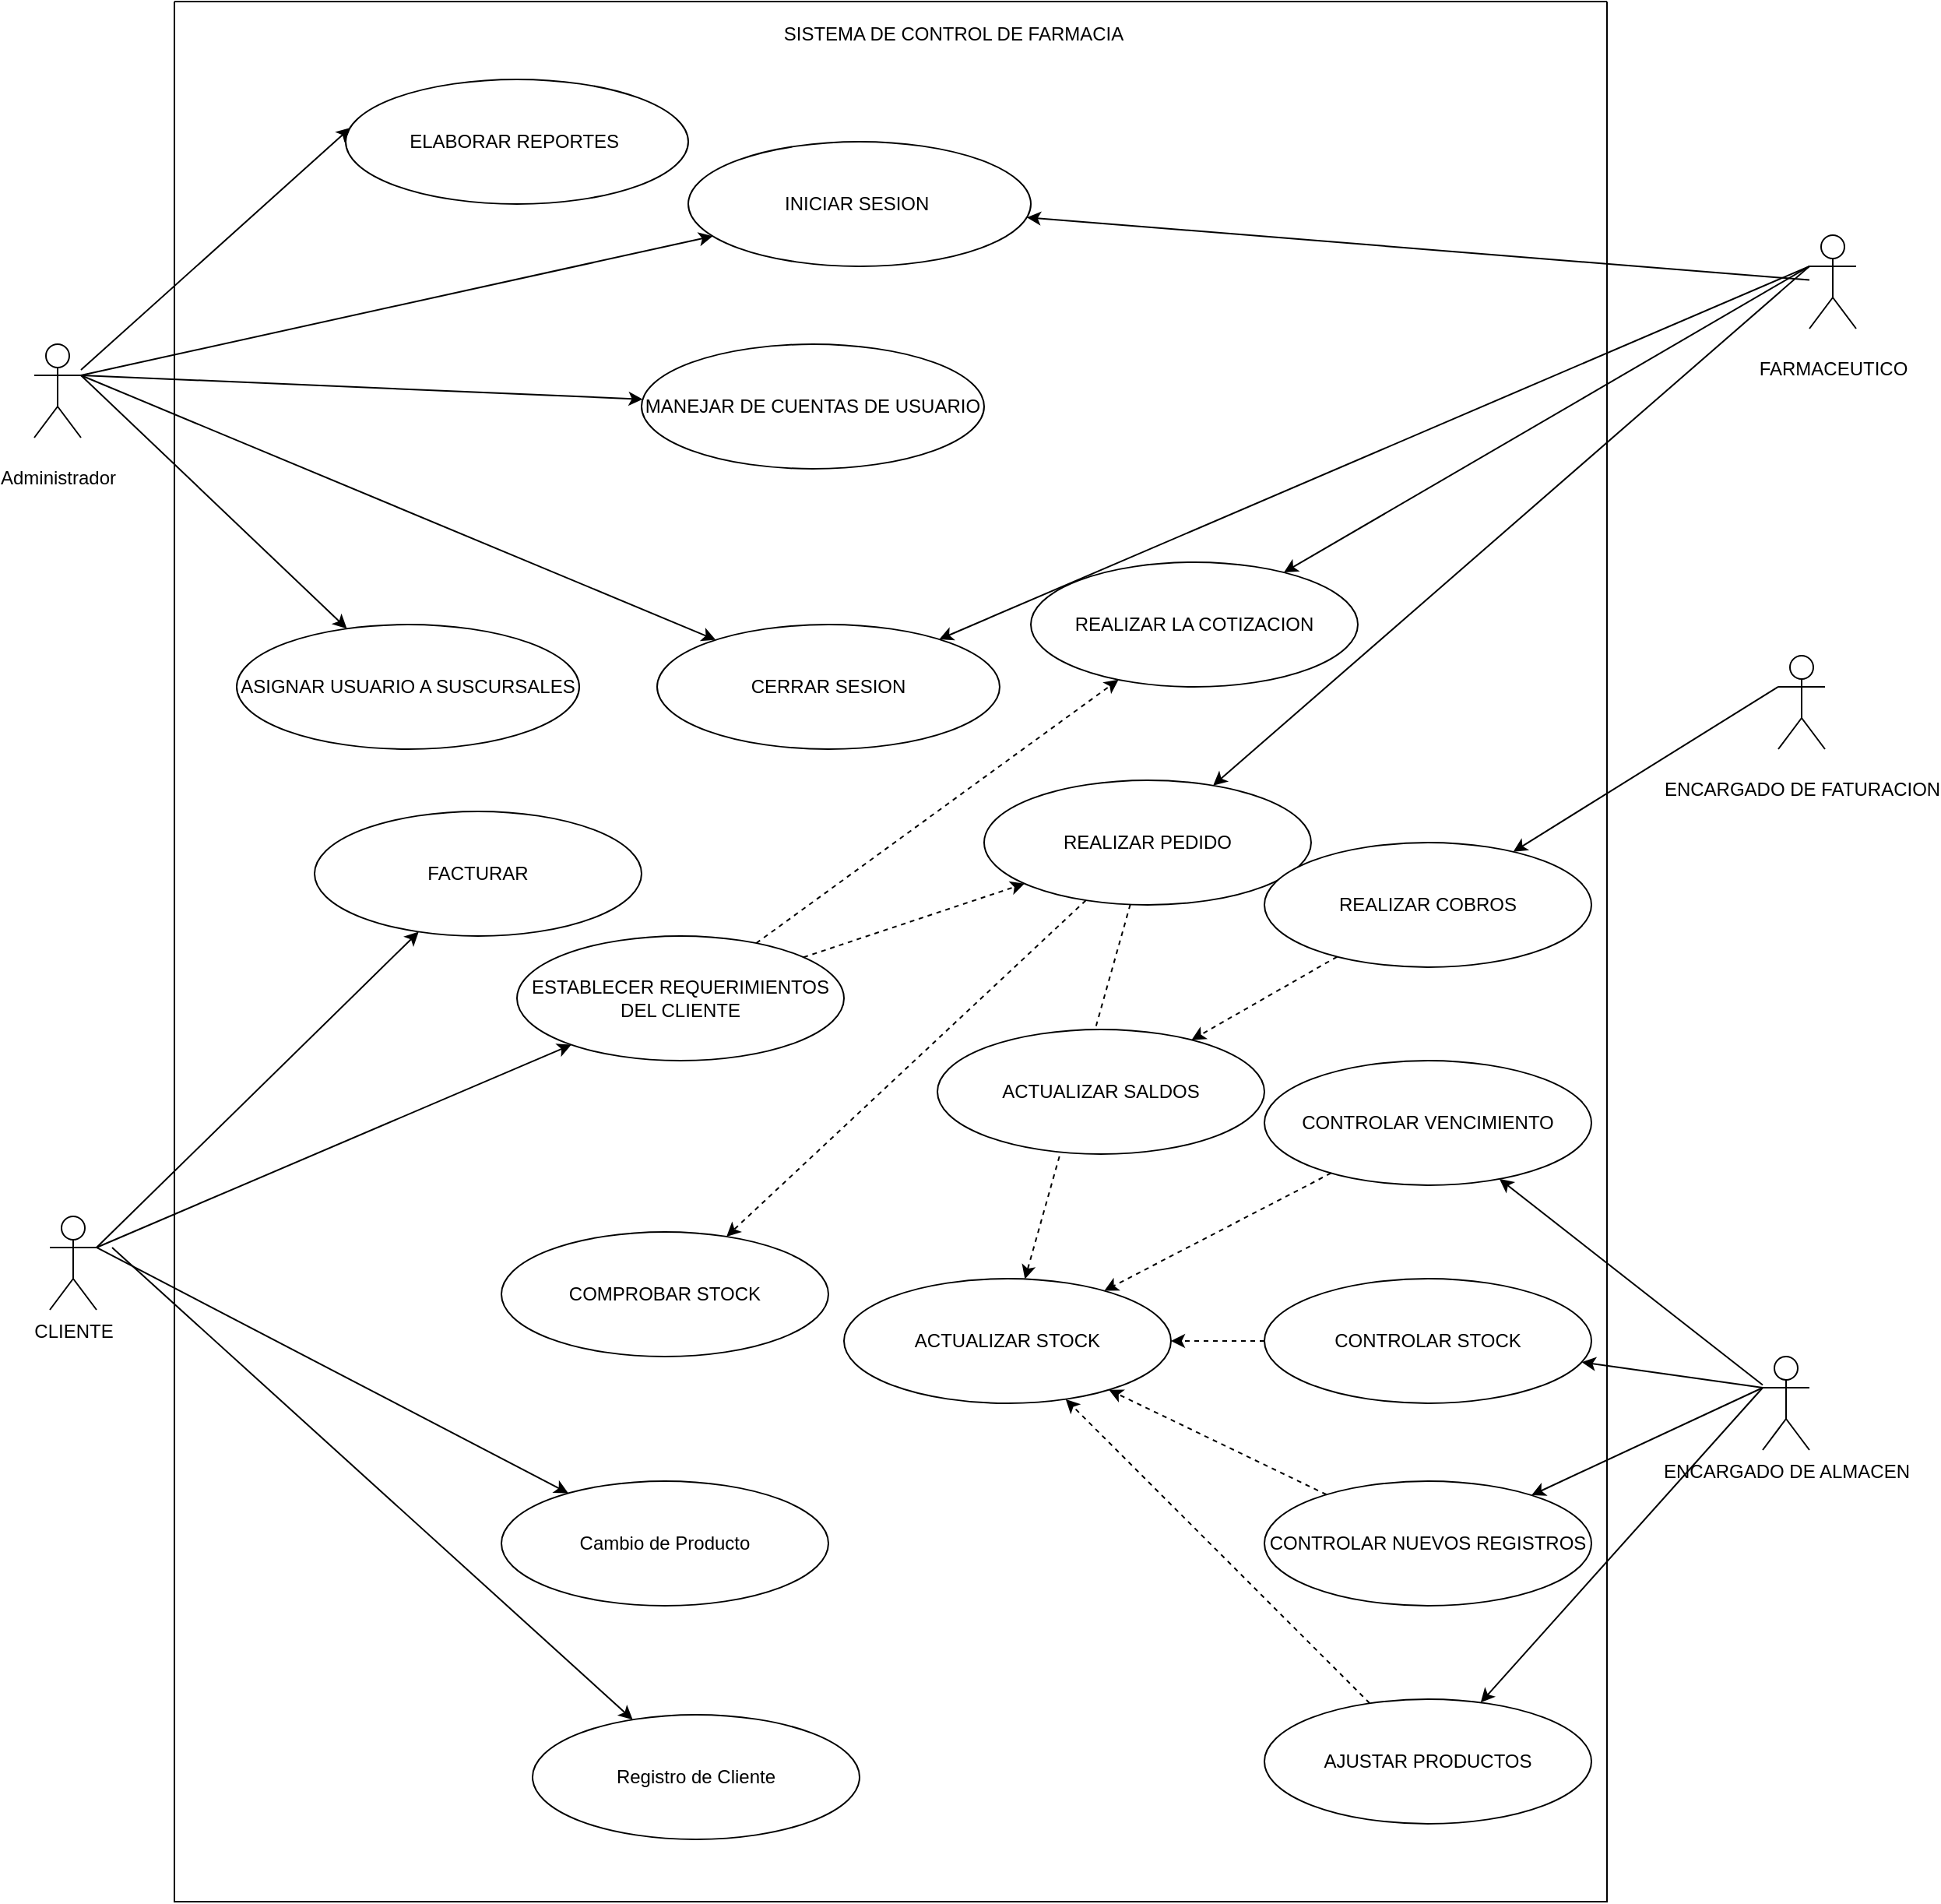 <mxfile version="21.1.2" type="github">
  <diagram name="Página-1" id="VD70XnZUa6zAhsFyzGvc">
    <mxGraphModel dx="1590" dy="2196" grid="1" gridSize="10" guides="1" tooltips="1" connect="1" arrows="1" fold="1" page="1" pageScale="1" pageWidth="827" pageHeight="1169" math="0" shadow="0">
      <root>
        <mxCell id="0" />
        <mxCell id="1" parent="0" />
        <mxCell id="SYK_G3J2wgFO4UNwGKoD-1" value="CLIENTE" style="shape=umlActor;verticalLabelPosition=bottom;verticalAlign=top;html=1;outlineConnect=0;" vertex="1" parent="1">
          <mxGeometry x="230" y="160" width="30" height="60" as="geometry" />
        </mxCell>
        <mxCell id="SYK_G3J2wgFO4UNwGKoD-2" value="FACTURAR" style="ellipse;whiteSpace=wrap;html=1;" vertex="1" parent="1">
          <mxGeometry x="400" y="-100" width="210" height="80" as="geometry" />
        </mxCell>
        <mxCell id="SYK_G3J2wgFO4UNwGKoD-3" value="&lt;p class=&quot;MsoNormal&quot;&gt;Administrador&lt;/p&gt;" style="shape=umlActor;verticalLabelPosition=bottom;verticalAlign=top;html=1;outlineConnect=0;" vertex="1" parent="1">
          <mxGeometry x="220" y="-400" width="30" height="60" as="geometry" />
        </mxCell>
        <mxCell id="SYK_G3J2wgFO4UNwGKoD-4" value="ENCARGADO DE ALMACEN" style="shape=umlActor;verticalLabelPosition=bottom;verticalAlign=top;html=1;outlineConnect=0;" vertex="1" parent="1">
          <mxGeometry x="1330" y="250" width="30" height="60" as="geometry" />
        </mxCell>
        <mxCell id="SYK_G3J2wgFO4UNwGKoD-10" value="ESTABLECER REQUERIMIENTOS DEL CLIENTE" style="ellipse;whiteSpace=wrap;html=1;" vertex="1" parent="1">
          <mxGeometry x="530" y="-20" width="210" height="80" as="geometry" />
        </mxCell>
        <mxCell id="SYK_G3J2wgFO4UNwGKoD-11" value="Cambio de Producto" style="ellipse;whiteSpace=wrap;html=1;" vertex="1" parent="1">
          <mxGeometry x="520" y="330" width="210" height="80" as="geometry" />
        </mxCell>
        <mxCell id="SYK_G3J2wgFO4UNwGKoD-15" value="" style="endArrow=classic;html=1;rounded=0;exitX=1;exitY=0.333;exitDx=0;exitDy=0;exitPerimeter=0;" edge="1" parent="1" source="SYK_G3J2wgFO4UNwGKoD-1" target="SYK_G3J2wgFO4UNwGKoD-2">
          <mxGeometry width="50" height="50" relative="1" as="geometry">
            <mxPoint x="130" y="130" as="sourcePoint" />
            <mxPoint x="180" y="80" as="targetPoint" />
          </mxGeometry>
        </mxCell>
        <mxCell id="SYK_G3J2wgFO4UNwGKoD-16" value="" style="endArrow=classic;html=1;rounded=0;exitX=1;exitY=0.333;exitDx=0;exitDy=0;exitPerimeter=0;" edge="1" parent="1" source="SYK_G3J2wgFO4UNwGKoD-1" target="SYK_G3J2wgFO4UNwGKoD-10">
          <mxGeometry width="50" height="50" relative="1" as="geometry">
            <mxPoint x="100" y="190" as="sourcePoint" />
            <mxPoint x="338" y="81" as="targetPoint" />
          </mxGeometry>
        </mxCell>
        <mxCell id="SYK_G3J2wgFO4UNwGKoD-17" value="" style="endArrow=classic;html=1;rounded=0;exitX=1;exitY=0.333;exitDx=0;exitDy=0;exitPerimeter=0;" edge="1" parent="1" source="SYK_G3J2wgFO4UNwGKoD-1" target="SYK_G3J2wgFO4UNwGKoD-11">
          <mxGeometry width="50" height="50" relative="1" as="geometry">
            <mxPoint x="110" y="200" as="sourcePoint" />
            <mxPoint x="348" y="91" as="targetPoint" />
          </mxGeometry>
        </mxCell>
        <mxCell id="SYK_G3J2wgFO4UNwGKoD-29" value="Registro de Cliente" style="ellipse;whiteSpace=wrap;html=1;" vertex="1" parent="1">
          <mxGeometry x="540" y="480" width="210" height="80" as="geometry" />
        </mxCell>
        <mxCell id="SYK_G3J2wgFO4UNwGKoD-30" value="" style="endArrow=classic;html=1;rounded=0;" edge="1" parent="1" target="SYK_G3J2wgFO4UNwGKoD-29">
          <mxGeometry width="50" height="50" relative="1" as="geometry">
            <mxPoint x="270" y="180" as="sourcePoint" />
            <mxPoint x="190" y="270" as="targetPoint" />
          </mxGeometry>
        </mxCell>
        <mxCell id="SYK_G3J2wgFO4UNwGKoD-32" value="" style="endArrow=classic;html=1;rounded=0;exitX=1;exitY=0.333;exitDx=0;exitDy=0;exitPerimeter=0;" edge="1" parent="1" source="SYK_G3J2wgFO4UNwGKoD-3" target="SYK_G3J2wgFO4UNwGKoD-33">
          <mxGeometry width="50" height="50" relative="1" as="geometry">
            <mxPoint x="190" y="-240" as="sourcePoint" />
            <mxPoint x="250" y="-330" as="targetPoint" />
          </mxGeometry>
        </mxCell>
        <mxCell id="SYK_G3J2wgFO4UNwGKoD-33" value="INICIAR SESION&amp;nbsp;" style="ellipse;whiteSpace=wrap;html=1;" vertex="1" parent="1">
          <mxGeometry x="640" y="-530" width="220" height="80" as="geometry" />
        </mxCell>
        <mxCell id="SYK_G3J2wgFO4UNwGKoD-34" value="ELABORAR REPORTES&amp;nbsp;" style="ellipse;whiteSpace=wrap;html=1;" vertex="1" parent="1">
          <mxGeometry x="420" y="-570" width="220" height="80" as="geometry" />
        </mxCell>
        <mxCell id="SYK_G3J2wgFO4UNwGKoD-35" value="MANEJAR DE CUENTAS DE USUARIO" style="ellipse;whiteSpace=wrap;html=1;" vertex="1" parent="1">
          <mxGeometry x="610" y="-400" width="220" height="80" as="geometry" />
        </mxCell>
        <mxCell id="SYK_G3J2wgFO4UNwGKoD-36" value="ASIGNAR USUARIO A SUSCURSALES" style="ellipse;whiteSpace=wrap;html=1;" vertex="1" parent="1">
          <mxGeometry x="350" y="-220" width="220" height="80" as="geometry" />
        </mxCell>
        <mxCell id="SYK_G3J2wgFO4UNwGKoD-37" value="CERRAR SESION" style="ellipse;whiteSpace=wrap;html=1;" vertex="1" parent="1">
          <mxGeometry x="620" y="-220" width="220" height="80" as="geometry" />
        </mxCell>
        <mxCell id="SYK_G3J2wgFO4UNwGKoD-38" value="&lt;p class=&quot;MsoNormal&quot;&gt;FARMACEUTICO&lt;/p&gt;" style="shape=umlActor;verticalLabelPosition=bottom;verticalAlign=top;html=1;outlineConnect=0;" vertex="1" parent="1">
          <mxGeometry x="1360" y="-470" width="30" height="60" as="geometry" />
        </mxCell>
        <mxCell id="SYK_G3J2wgFO4UNwGKoD-39" value="" style="endArrow=classic;html=1;rounded=0;entryX=0.014;entryY=0.388;entryDx=0;entryDy=0;entryPerimeter=0;" edge="1" parent="1" source="SYK_G3J2wgFO4UNwGKoD-3" target="SYK_G3J2wgFO4UNwGKoD-34">
          <mxGeometry width="50" height="50" relative="1" as="geometry">
            <mxPoint x="140" y="-200" as="sourcePoint" />
            <mxPoint x="190" y="-250" as="targetPoint" />
          </mxGeometry>
        </mxCell>
        <mxCell id="SYK_G3J2wgFO4UNwGKoD-40" value="" style="endArrow=classic;html=1;rounded=0;exitX=1;exitY=0.333;exitDx=0;exitDy=0;exitPerimeter=0;" edge="1" parent="1" source="SYK_G3J2wgFO4UNwGKoD-3" target="SYK_G3J2wgFO4UNwGKoD-35">
          <mxGeometry width="50" height="50" relative="1" as="geometry">
            <mxPoint x="70" y="-250" as="sourcePoint" />
            <mxPoint x="273" y="-369" as="targetPoint" />
          </mxGeometry>
        </mxCell>
        <mxCell id="SYK_G3J2wgFO4UNwGKoD-41" value="" style="endArrow=classic;html=1;rounded=0;exitX=1;exitY=0.333;exitDx=0;exitDy=0;exitPerimeter=0;" edge="1" parent="1" source="SYK_G3J2wgFO4UNwGKoD-3" target="SYK_G3J2wgFO4UNwGKoD-36">
          <mxGeometry width="50" height="50" relative="1" as="geometry">
            <mxPoint x="70" y="-250" as="sourcePoint" />
            <mxPoint x="264" y="-259" as="targetPoint" />
          </mxGeometry>
        </mxCell>
        <mxCell id="SYK_G3J2wgFO4UNwGKoD-42" value="" style="endArrow=classic;html=1;rounded=0;exitX=1;exitY=0.333;exitDx=0;exitDy=0;exitPerimeter=0;" edge="1" parent="1" source="SYK_G3J2wgFO4UNwGKoD-3" target="SYK_G3J2wgFO4UNwGKoD-37">
          <mxGeometry width="50" height="50" relative="1" as="geometry">
            <mxPoint x="70" y="-250" as="sourcePoint" />
            <mxPoint x="278" y="-192" as="targetPoint" />
          </mxGeometry>
        </mxCell>
        <mxCell id="SYK_G3J2wgFO4UNwGKoD-43" value="" style="endArrow=classic;html=1;rounded=0;" edge="1" parent="1" source="SYK_G3J2wgFO4UNwGKoD-38" target="SYK_G3J2wgFO4UNwGKoD-33">
          <mxGeometry width="50" height="50" relative="1" as="geometry">
            <mxPoint x="630" y="-320" as="sourcePoint" />
            <mxPoint x="680" y="-370" as="targetPoint" />
          </mxGeometry>
        </mxCell>
        <mxCell id="SYK_G3J2wgFO4UNwGKoD-44" value="" style="endArrow=classic;html=1;rounded=0;exitX=0;exitY=0.333;exitDx=0;exitDy=0;exitPerimeter=0;" edge="1" parent="1" source="SYK_G3J2wgFO4UNwGKoD-38" target="SYK_G3J2wgFO4UNwGKoD-37">
          <mxGeometry width="50" height="50" relative="1" as="geometry">
            <mxPoint x="720" y="-250" as="sourcePoint" />
            <mxPoint x="444" y="-425" as="targetPoint" />
          </mxGeometry>
        </mxCell>
        <mxCell id="SYK_G3J2wgFO4UNwGKoD-45" value="REALIZAR LA COTIZACION" style="ellipse;whiteSpace=wrap;html=1;" vertex="1" parent="1">
          <mxGeometry x="860" y="-260" width="210" height="80" as="geometry" />
        </mxCell>
        <mxCell id="SYK_G3J2wgFO4UNwGKoD-46" value="" style="endArrow=classic;html=1;rounded=0;exitX=0;exitY=0.333;exitDx=0;exitDy=0;exitPerimeter=0;" edge="1" parent="1" source="SYK_G3J2wgFO4UNwGKoD-38" target="SYK_G3J2wgFO4UNwGKoD-45">
          <mxGeometry width="50" height="50" relative="1" as="geometry">
            <mxPoint x="590" y="-80" as="sourcePoint" />
            <mxPoint x="640" y="-130" as="targetPoint" />
          </mxGeometry>
        </mxCell>
        <mxCell id="SYK_G3J2wgFO4UNwGKoD-48" value="" style="endArrow=classic;html=1;rounded=0;dashed=1;" edge="1" parent="1" source="SYK_G3J2wgFO4UNwGKoD-10" target="SYK_G3J2wgFO4UNwGKoD-45">
          <mxGeometry width="50" height="50" relative="1" as="geometry">
            <mxPoint x="490" y="100" as="sourcePoint" />
            <mxPoint x="540" y="50" as="targetPoint" />
          </mxGeometry>
        </mxCell>
        <mxCell id="SYK_G3J2wgFO4UNwGKoD-49" value="" style="endArrow=classic;html=1;rounded=0;dashed=1;" edge="1" parent="1" source="SYK_G3J2wgFO4UNwGKoD-10" target="SYK_G3J2wgFO4UNwGKoD-50">
          <mxGeometry width="50" height="50" relative="1" as="geometry">
            <mxPoint x="460" y="116" as="sourcePoint" />
            <mxPoint x="670" y="200" as="targetPoint" />
          </mxGeometry>
        </mxCell>
        <mxCell id="SYK_G3J2wgFO4UNwGKoD-50" value="REALIZAR PEDIDO" style="ellipse;whiteSpace=wrap;html=1;" vertex="1" parent="1">
          <mxGeometry x="830" y="-120" width="210" height="80" as="geometry" />
        </mxCell>
        <mxCell id="SYK_G3J2wgFO4UNwGKoD-51" value="COMPROBAR STOCK" style="ellipse;whiteSpace=wrap;html=1;" vertex="1" parent="1">
          <mxGeometry x="520" y="170" width="210" height="80" as="geometry" />
        </mxCell>
        <mxCell id="SYK_G3J2wgFO4UNwGKoD-52" value="" style="endArrow=classic;html=1;rounded=0;dashed=1;" edge="1" parent="1" source="SYK_G3J2wgFO4UNwGKoD-50" target="SYK_G3J2wgFO4UNwGKoD-51">
          <mxGeometry width="50" height="50" relative="1" as="geometry">
            <mxPoint x="710" y="274" as="sourcePoint" />
            <mxPoint x="900" y="310" as="targetPoint" />
          </mxGeometry>
        </mxCell>
        <mxCell id="SYK_G3J2wgFO4UNwGKoD-53" value="" style="endArrow=classic;html=1;rounded=0;exitX=0;exitY=0.333;exitDx=0;exitDy=0;exitPerimeter=0;" edge="1" parent="1" source="SYK_G3J2wgFO4UNwGKoD-38" target="SYK_G3J2wgFO4UNwGKoD-50">
          <mxGeometry width="50" height="50" relative="1" as="geometry">
            <mxPoint x="1120" y="-370" as="sourcePoint" />
            <mxPoint x="657" y="-40" as="targetPoint" />
          </mxGeometry>
        </mxCell>
        <mxCell id="SYK_G3J2wgFO4UNwGKoD-54" value="ACTUALIZAR STOCK" style="ellipse;whiteSpace=wrap;html=1;" vertex="1" parent="1">
          <mxGeometry x="740" y="200" width="210" height="80" as="geometry" />
        </mxCell>
        <mxCell id="SYK_G3J2wgFO4UNwGKoD-55" value="" style="endArrow=classic;html=1;rounded=0;dashed=1;" edge="1" parent="1" source="SYK_G3J2wgFO4UNwGKoD-50" target="SYK_G3J2wgFO4UNwGKoD-54">
          <mxGeometry width="50" height="50" relative="1" as="geometry">
            <mxPoint x="754" y="258" as="sourcePoint" />
            <mxPoint x="646" y="392" as="targetPoint" />
          </mxGeometry>
        </mxCell>
        <mxCell id="SYK_G3J2wgFO4UNwGKoD-58" value="ACTUALIZAR SALDOS" style="ellipse;whiteSpace=wrap;html=1;" vertex="1" parent="1">
          <mxGeometry x="800" y="40" width="210" height="80" as="geometry" />
        </mxCell>
        <mxCell id="SYK_G3J2wgFO4UNwGKoD-60" value="" style="endArrow=classic;html=1;rounded=0;dashed=1;" edge="1" parent="1" source="SYK_G3J2wgFO4UNwGKoD-56" target="SYK_G3J2wgFO4UNwGKoD-58">
          <mxGeometry width="50" height="50" relative="1" as="geometry">
            <mxPoint x="650" y="160" as="sourcePoint" />
            <mxPoint x="620" y="390" as="targetPoint" />
          </mxGeometry>
        </mxCell>
        <mxCell id="SYK_G3J2wgFO4UNwGKoD-62" value="&lt;p class=&quot;MsoNormal&quot;&gt;ENCARGADO DE FATURACION&lt;/p&gt;" style="shape=umlActor;verticalLabelPosition=bottom;verticalAlign=top;html=1;outlineConnect=0;" vertex="1" parent="1">
          <mxGeometry x="1340" y="-200" width="30" height="60" as="geometry" />
        </mxCell>
        <mxCell id="SYK_G3J2wgFO4UNwGKoD-63" value="" style="endArrow=classic;html=1;rounded=0;exitX=0;exitY=0.333;exitDx=0;exitDy=0;exitPerimeter=0;" edge="1" parent="1" source="SYK_G3J2wgFO4UNwGKoD-62" target="SYK_G3J2wgFO4UNwGKoD-56">
          <mxGeometry width="50" height="50" relative="1" as="geometry">
            <mxPoint x="1130" y="-360" as="sourcePoint" />
            <mxPoint x="693" y="-36" as="targetPoint" />
          </mxGeometry>
        </mxCell>
        <mxCell id="SYK_G3J2wgFO4UNwGKoD-64" value="CONTROLAR VENCIMIENTO" style="ellipse;whiteSpace=wrap;html=1;" vertex="1" parent="1">
          <mxGeometry x="1010" y="60" width="210" height="80" as="geometry" />
        </mxCell>
        <mxCell id="SYK_G3J2wgFO4UNwGKoD-65" value="CONTROLAR STOCK" style="ellipse;whiteSpace=wrap;html=1;" vertex="1" parent="1">
          <mxGeometry x="1010" y="200" width="210" height="80" as="geometry" />
        </mxCell>
        <mxCell id="SYK_G3J2wgFO4UNwGKoD-66" value="CONTROLAR NUEVOS REGISTROS" style="ellipse;whiteSpace=wrap;html=1;" vertex="1" parent="1">
          <mxGeometry x="1010" y="330" width="210" height="80" as="geometry" />
        </mxCell>
        <mxCell id="SYK_G3J2wgFO4UNwGKoD-68" value="AJUSTAR PRODUCTOS" style="ellipse;whiteSpace=wrap;html=1;" vertex="1" parent="1">
          <mxGeometry x="1010" y="470" width="210" height="80" as="geometry" />
        </mxCell>
        <mxCell id="SYK_G3J2wgFO4UNwGKoD-69" value="" style="endArrow=classic;html=1;rounded=0;" edge="1" parent="1" source="SYK_G3J2wgFO4UNwGKoD-4" target="SYK_G3J2wgFO4UNwGKoD-64">
          <mxGeometry width="50" height="50" relative="1" as="geometry">
            <mxPoint x="1270" y="500" as="sourcePoint" />
            <mxPoint x="1320" y="450" as="targetPoint" />
          </mxGeometry>
        </mxCell>
        <mxCell id="SYK_G3J2wgFO4UNwGKoD-70" value="" style="endArrow=classic;html=1;rounded=0;" edge="1" parent="1" target="SYK_G3J2wgFO4UNwGKoD-66">
          <mxGeometry width="50" height="50" relative="1" as="geometry">
            <mxPoint x="1330" y="270" as="sourcePoint" />
            <mxPoint x="1171" y="146" as="targetPoint" />
          </mxGeometry>
        </mxCell>
        <mxCell id="SYK_G3J2wgFO4UNwGKoD-71" value="" style="endArrow=classic;html=1;rounded=0;" edge="1" parent="1" target="SYK_G3J2wgFO4UNwGKoD-68">
          <mxGeometry width="50" height="50" relative="1" as="geometry">
            <mxPoint x="1330" y="270" as="sourcePoint" />
            <mxPoint x="1181" y="156" as="targetPoint" />
          </mxGeometry>
        </mxCell>
        <mxCell id="SYK_G3J2wgFO4UNwGKoD-72" value="" style="endArrow=classic;html=1;rounded=0;exitX=0;exitY=0.333;exitDx=0;exitDy=0;exitPerimeter=0;" edge="1" parent="1" source="SYK_G3J2wgFO4UNwGKoD-4" target="SYK_G3J2wgFO4UNwGKoD-65">
          <mxGeometry width="50" height="50" relative="1" as="geometry">
            <mxPoint x="1340" y="278" as="sourcePoint" />
            <mxPoint x="1171" y="146" as="targetPoint" />
          </mxGeometry>
        </mxCell>
        <mxCell id="SYK_G3J2wgFO4UNwGKoD-73" value="" style="endArrow=classic;html=1;rounded=0;dashed=1;" edge="1" parent="1" source="SYK_G3J2wgFO4UNwGKoD-64" target="SYK_G3J2wgFO4UNwGKoD-54">
          <mxGeometry width="50" height="50" relative="1" as="geometry">
            <mxPoint x="935" y="69" as="sourcePoint" />
            <mxPoint x="895" y="151" as="targetPoint" />
          </mxGeometry>
        </mxCell>
        <mxCell id="SYK_G3J2wgFO4UNwGKoD-74" value="" style="endArrow=classic;html=1;rounded=0;dashed=1;" edge="1" parent="1" source="SYK_G3J2wgFO4UNwGKoD-65" target="SYK_G3J2wgFO4UNwGKoD-54">
          <mxGeometry width="50" height="50" relative="1" as="geometry">
            <mxPoint x="1080" y="146" as="sourcePoint" />
            <mxPoint x="870" y="314" as="targetPoint" />
          </mxGeometry>
        </mxCell>
        <mxCell id="SYK_G3J2wgFO4UNwGKoD-75" value="" style="endArrow=classic;html=1;rounded=0;dashed=1;" edge="1" parent="1" source="SYK_G3J2wgFO4UNwGKoD-66" target="SYK_G3J2wgFO4UNwGKoD-54">
          <mxGeometry width="50" height="50" relative="1" as="geometry">
            <mxPoint x="1090" y="156" as="sourcePoint" />
            <mxPoint x="880" y="324" as="targetPoint" />
          </mxGeometry>
        </mxCell>
        <mxCell id="SYK_G3J2wgFO4UNwGKoD-76" value="" style="endArrow=classic;html=1;rounded=0;dashed=1;" edge="1" parent="1" source="SYK_G3J2wgFO4UNwGKoD-68" target="SYK_G3J2wgFO4UNwGKoD-54">
          <mxGeometry width="50" height="50" relative="1" as="geometry">
            <mxPoint x="1100" y="166" as="sourcePoint" />
            <mxPoint x="890" y="334" as="targetPoint" />
          </mxGeometry>
        </mxCell>
        <mxCell id="SYK_G3J2wgFO4UNwGKoD-77" value="" style="swimlane;startSize=0;" vertex="1" parent="1">
          <mxGeometry x="310" y="-620" width="920" height="1220" as="geometry" />
        </mxCell>
        <mxCell id="SYK_G3J2wgFO4UNwGKoD-56" value="REALIZAR COBROS" style="ellipse;whiteSpace=wrap;html=1;" vertex="1" parent="SYK_G3J2wgFO4UNwGKoD-77">
          <mxGeometry x="700" y="540" width="210" height="80" as="geometry" />
        </mxCell>
        <mxCell id="SYK_G3J2wgFO4UNwGKoD-78" value="SISTEMA DE CONTROL DE FARMACIA" style="text;html=1;align=center;verticalAlign=middle;resizable=0;points=[];autosize=1;strokeColor=none;fillColor=none;" vertex="1" parent="SYK_G3J2wgFO4UNwGKoD-77">
          <mxGeometry x="380" y="5.5" width="240" height="30" as="geometry" />
        </mxCell>
      </root>
    </mxGraphModel>
  </diagram>
</mxfile>
